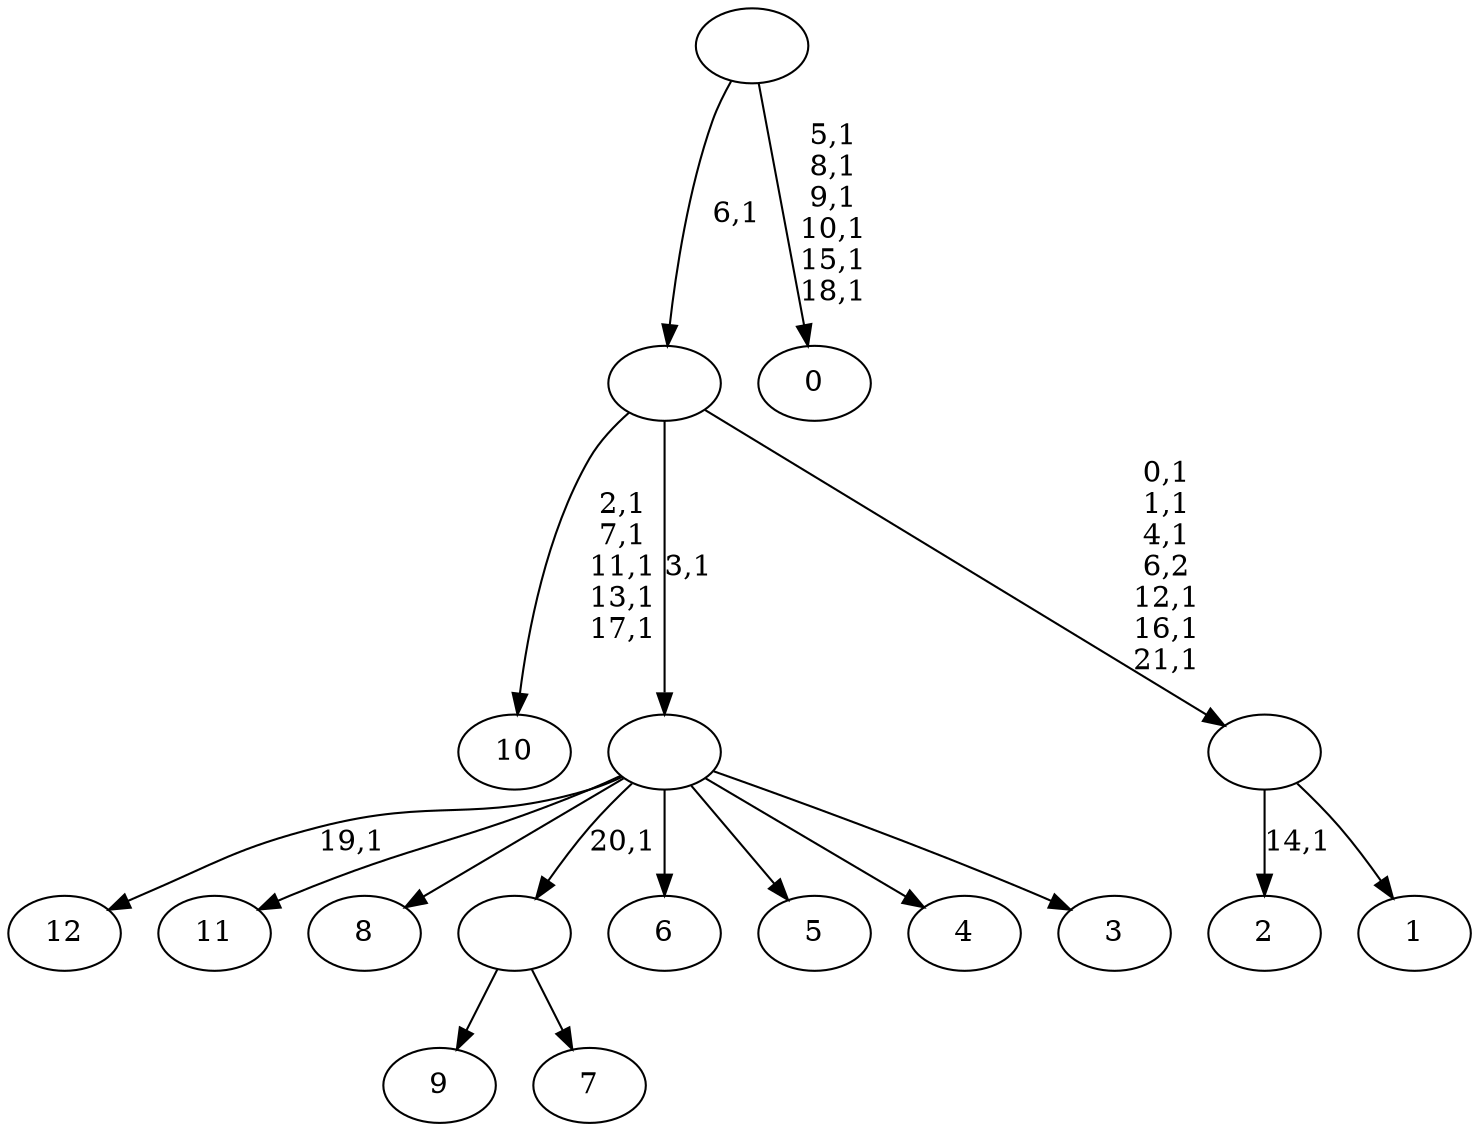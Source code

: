 digraph T {
	35 [label="12"]
	33 [label="11"]
	32 [label="10"]
	26 [label="9"]
	25 [label="8"]
	24 [label="7"]
	23 [label=""]
	22 [label="6"]
	21 [label="5"]
	20 [label="4"]
	19 [label="3"]
	18 [label=""]
	17 [label="2"]
	15 [label="1"]
	14 [label=""]
	8 [label=""]
	7 [label="0"]
	0 [label=""]
	23 -> 26 [label=""]
	23 -> 24 [label=""]
	18 -> 35 [label="19,1"]
	18 -> 33 [label=""]
	18 -> 25 [label=""]
	18 -> 23 [label="20,1"]
	18 -> 22 [label=""]
	18 -> 21 [label=""]
	18 -> 20 [label=""]
	18 -> 19 [label=""]
	14 -> 17 [label="14,1"]
	14 -> 15 [label=""]
	8 -> 14 [label="0,1\n1,1\n4,1\n6,2\n12,1\n16,1\n21,1"]
	8 -> 32 [label="2,1\n7,1\n11,1\n13,1\n17,1"]
	8 -> 18 [label="3,1"]
	0 -> 7 [label="5,1\n8,1\n9,1\n10,1\n15,1\n18,1"]
	0 -> 8 [label="6,1"]
}
